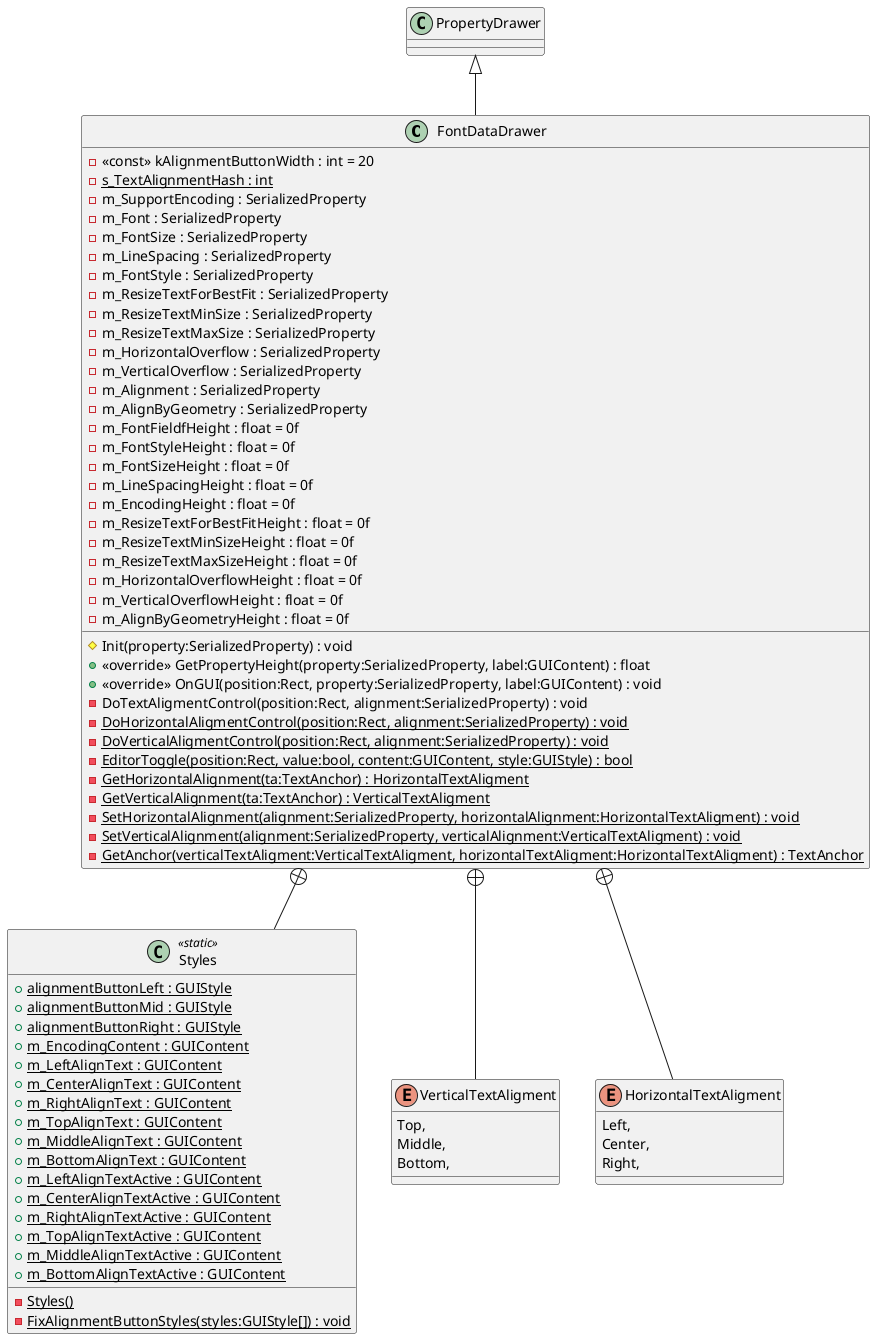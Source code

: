 @startuml
class FontDataDrawer {
    - <<const>> kAlignmentButtonWidth : int = 20
    {static} - s_TextAlignmentHash : int
    - m_SupportEncoding : SerializedProperty
    - m_Font : SerializedProperty
    - m_FontSize : SerializedProperty
    - m_LineSpacing : SerializedProperty
    - m_FontStyle : SerializedProperty
    - m_ResizeTextForBestFit : SerializedProperty
    - m_ResizeTextMinSize : SerializedProperty
    - m_ResizeTextMaxSize : SerializedProperty
    - m_HorizontalOverflow : SerializedProperty
    - m_VerticalOverflow : SerializedProperty
    - m_Alignment : SerializedProperty
    - m_AlignByGeometry : SerializedProperty
    - m_FontFieldfHeight : float = 0f
    - m_FontStyleHeight : float = 0f
    - m_FontSizeHeight : float = 0f
    - m_LineSpacingHeight : float = 0f
    - m_EncodingHeight : float = 0f
    - m_ResizeTextForBestFitHeight : float = 0f
    - m_ResizeTextMinSizeHeight : float = 0f
    - m_ResizeTextMaxSizeHeight : float = 0f
    - m_HorizontalOverflowHeight : float = 0f
    - m_VerticalOverflowHeight : float = 0f
    - m_AlignByGeometryHeight : float = 0f
    # Init(property:SerializedProperty) : void
    + <<override>> GetPropertyHeight(property:SerializedProperty, label:GUIContent) : float
    + <<override>> OnGUI(position:Rect, property:SerializedProperty, label:GUIContent) : void
    - DoTextAligmentControl(position:Rect, alignment:SerializedProperty) : void
    - {static} DoHorizontalAligmentControl(position:Rect, alignment:SerializedProperty) : void
    - {static} DoVerticalAligmentControl(position:Rect, alignment:SerializedProperty) : void
    - {static} EditorToggle(position:Rect, value:bool, content:GUIContent, style:GUIStyle) : bool
    - {static} GetHorizontalAlignment(ta:TextAnchor) : HorizontalTextAligment
    - {static} GetVerticalAlignment(ta:TextAnchor) : VerticalTextAligment
    - {static} SetHorizontalAlignment(alignment:SerializedProperty, horizontalAlignment:HorizontalTextAligment) : void
    - {static} SetVerticalAlignment(alignment:SerializedProperty, verticalAlignment:VerticalTextAligment) : void
    - {static} GetAnchor(verticalTextAligment:VerticalTextAligment, horizontalTextAligment:HorizontalTextAligment) : TextAnchor
}
class Styles <<static>> {
    + {static} alignmentButtonLeft : GUIStyle
    + {static} alignmentButtonMid : GUIStyle
    + {static} alignmentButtonRight : GUIStyle
    + {static} m_EncodingContent : GUIContent
    + {static} m_LeftAlignText : GUIContent
    + {static} m_CenterAlignText : GUIContent
    + {static} m_RightAlignText : GUIContent
    + {static} m_TopAlignText : GUIContent
    + {static} m_MiddleAlignText : GUIContent
    + {static} m_BottomAlignText : GUIContent
    + {static} m_LeftAlignTextActive : GUIContent
    + {static} m_CenterAlignTextActive : GUIContent
    + {static} m_RightAlignTextActive : GUIContent
    + {static} m_TopAlignTextActive : GUIContent
    + {static} m_MiddleAlignTextActive : GUIContent
    + {static} m_BottomAlignTextActive : GUIContent
    {static} - Styles()
    {static} - FixAlignmentButtonStyles(styles:GUIStyle[]) : void
}
enum VerticalTextAligment {
    Top,
    Middle,
    Bottom,
}
enum HorizontalTextAligment {
    Left,
    Center,
    Right,
}
PropertyDrawer <|-- FontDataDrawer
FontDataDrawer +-- Styles
FontDataDrawer +-- VerticalTextAligment
FontDataDrawer +-- HorizontalTextAligment
@enduml
